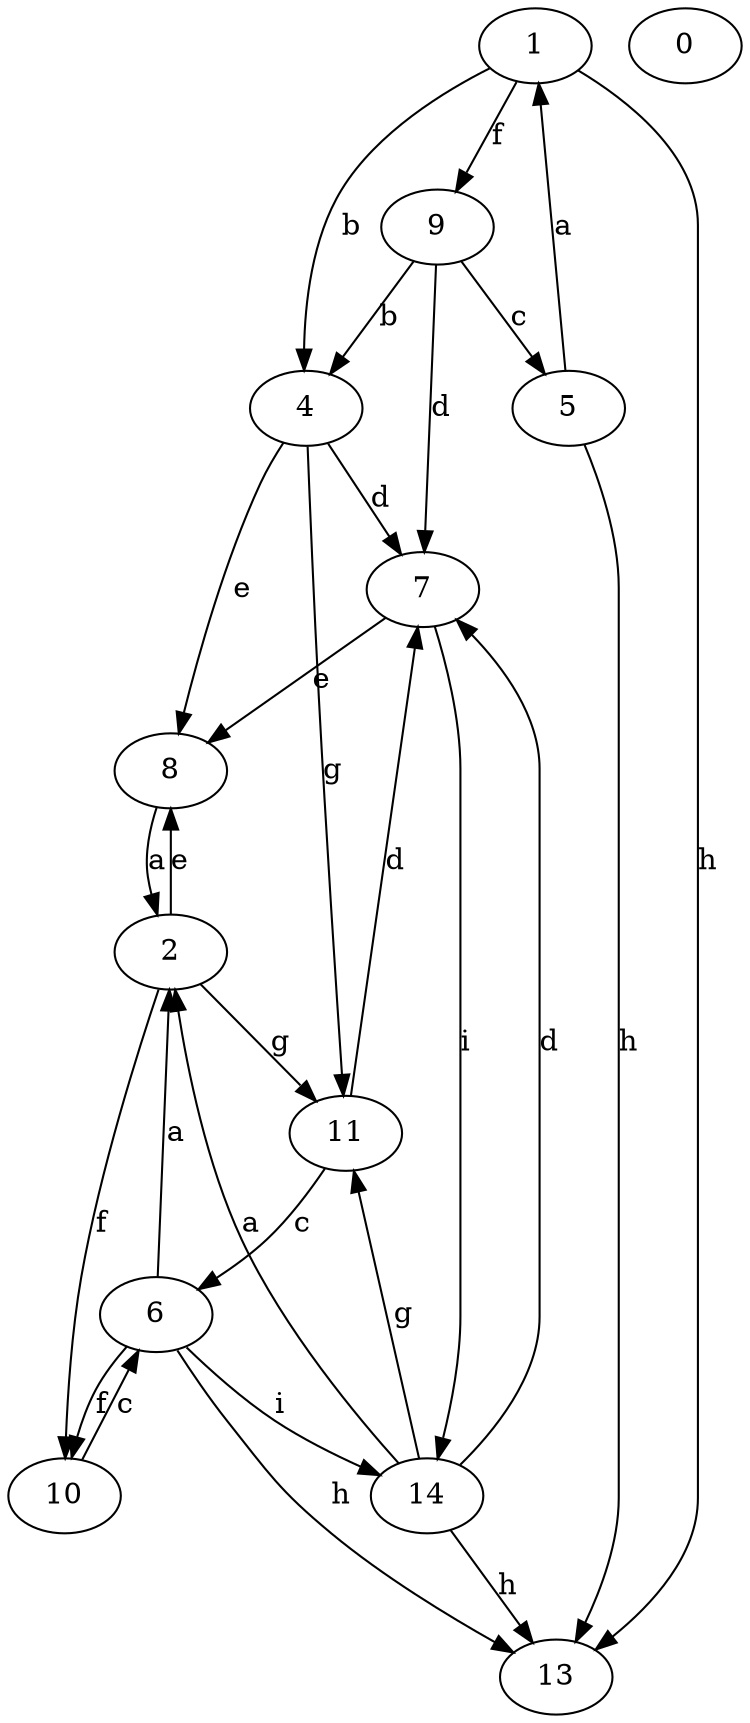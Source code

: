 strict digraph  {
1;
2;
4;
5;
6;
7;
8;
9;
0;
10;
11;
13;
14;
1 -> 4  [label=b];
1 -> 9  [label=f];
1 -> 13  [label=h];
2 -> 8  [label=e];
2 -> 10  [label=f];
2 -> 11  [label=g];
4 -> 7  [label=d];
4 -> 8  [label=e];
4 -> 11  [label=g];
5 -> 1  [label=a];
5 -> 13  [label=h];
6 -> 2  [label=a];
6 -> 10  [label=f];
6 -> 13  [label=h];
6 -> 14  [label=i];
7 -> 8  [label=e];
7 -> 14  [label=i];
8 -> 2  [label=a];
9 -> 4  [label=b];
9 -> 5  [label=c];
9 -> 7  [label=d];
10 -> 6  [label=c];
11 -> 6  [label=c];
11 -> 7  [label=d];
14 -> 2  [label=a];
14 -> 7  [label=d];
14 -> 11  [label=g];
14 -> 13  [label=h];
}
